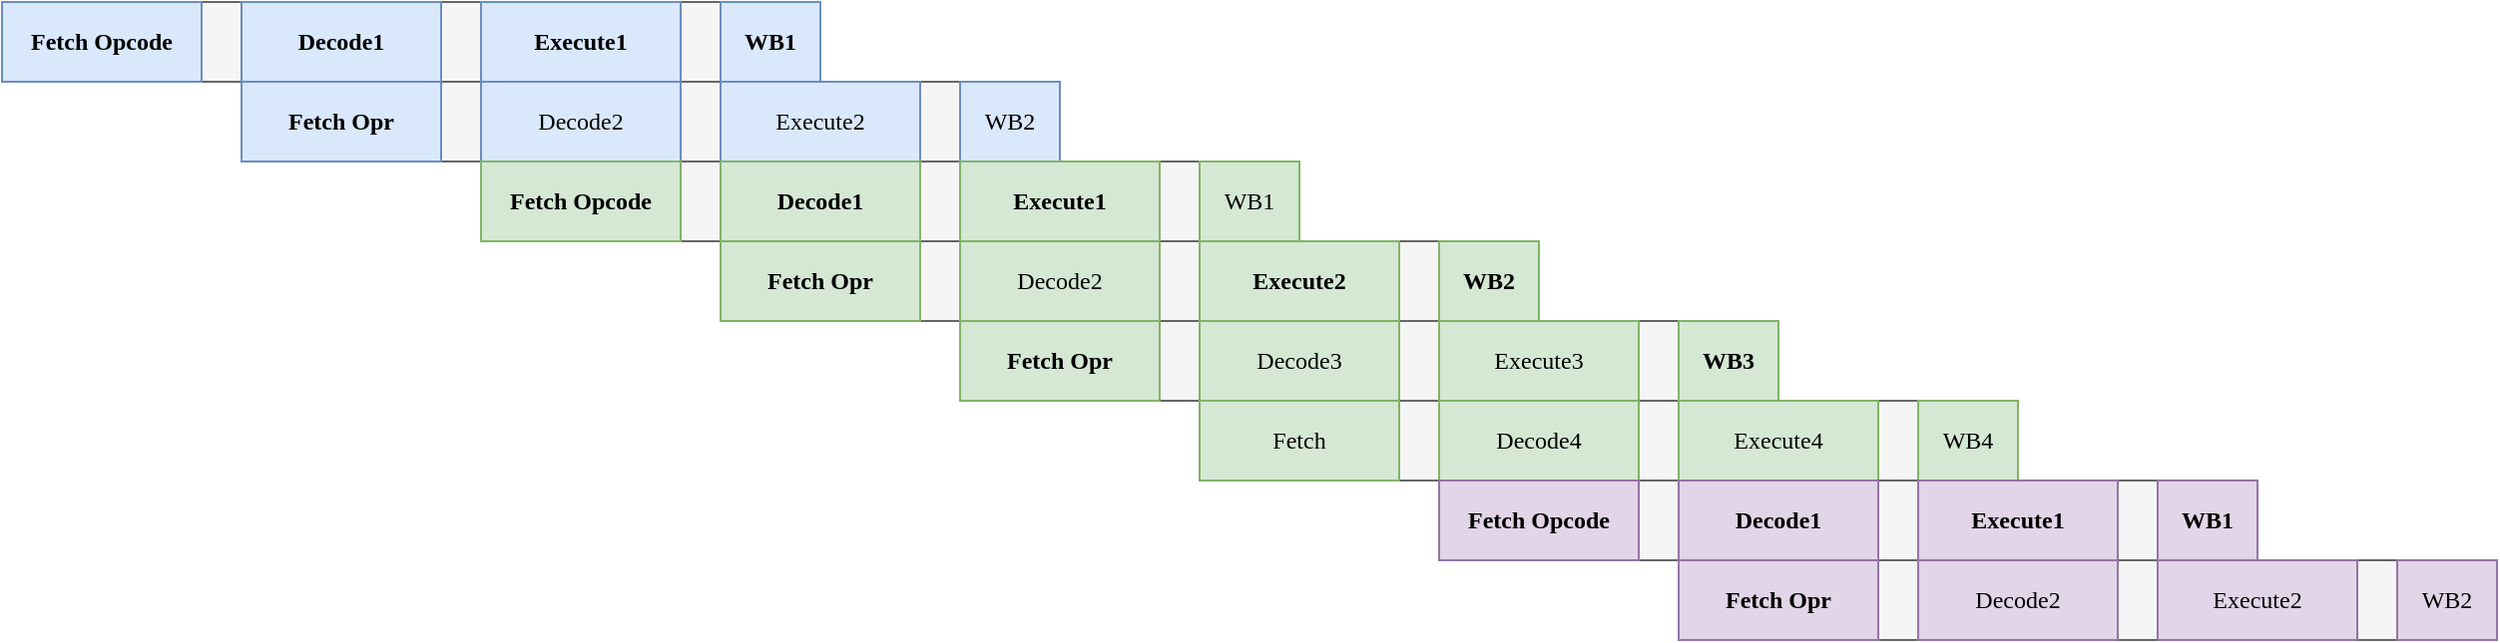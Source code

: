 <mxfile version="11.1.4" type="device"><diagram id="HdKQPK1hvChMWKoOWNPD" name="Page-1"><mxGraphModel dx="1106" dy="858" grid="1" gridSize="10" guides="1" tooltips="1" connect="1" arrows="1" fold="1" page="1" pageScale="1" pageWidth="827" pageHeight="1169" math="0" shadow="0"><root><mxCell id="0"/><mxCell id="1" parent="0"/><mxCell id="TQZcdvm97Sywr1GVN4wJ-3" value="" style="rounded=0;whiteSpace=wrap;html=1;fillColor=#f5f5f5;strokeColor=#666666;fontColor=#333333;" vertex="1" parent="1"><mxGeometry x="140" y="40" width="20" height="40" as="geometry"/></mxCell><mxCell id="TQZcdvm97Sywr1GVN4wJ-4" value="" style="rounded=0;whiteSpace=wrap;html=1;fillColor=#f5f5f5;strokeColor=#666666;fontColor=#333333;" vertex="1" parent="1"><mxGeometry x="260" y="40" width="20" height="40" as="geometry"/></mxCell><mxCell id="TQZcdvm97Sywr1GVN4wJ-6" value="" style="rounded=0;whiteSpace=wrap;html=1;fillColor=#f5f5f5;strokeColor=#666666;fontColor=#333333;" vertex="1" parent="1"><mxGeometry x="380" y="40" width="20" height="40" as="geometry"/></mxCell><mxCell id="TQZcdvm97Sywr1GVN4wJ-10" value="" style="rounded=0;whiteSpace=wrap;html=1;fillColor=#f5f5f5;strokeColor=#666666;fontColor=#333333;" vertex="1" parent="1"><mxGeometry x="260" y="80" width="20" height="40" as="geometry"/></mxCell><mxCell id="TQZcdvm97Sywr1GVN4wJ-11" value="" style="rounded=0;whiteSpace=wrap;html=1;fillColor=#f5f5f5;strokeColor=#666666;fontColor=#333333;" vertex="1" parent="1"><mxGeometry x="380" y="80" width="20" height="40" as="geometry"/></mxCell><mxCell id="TQZcdvm97Sywr1GVN4wJ-13" value="" style="rounded=0;whiteSpace=wrap;html=1;fillColor=#f5f5f5;strokeColor=#666666;fontColor=#333333;" vertex="1" parent="1"><mxGeometry x="500" y="80" width="20" height="40" as="geometry"/></mxCell><mxCell id="TQZcdvm97Sywr1GVN4wJ-17" value="" style="rounded=0;whiteSpace=wrap;html=1;fillColor=#f5f5f5;strokeColor=#666666;fontColor=#333333;" vertex="1" parent="1"><mxGeometry x="380" y="120" width="20" height="40" as="geometry"/></mxCell><mxCell id="TQZcdvm97Sywr1GVN4wJ-18" value="" style="rounded=0;whiteSpace=wrap;html=1;fillColor=#f5f5f5;strokeColor=#666666;fontColor=#333333;" vertex="1" parent="1"><mxGeometry x="500" y="120" width="20" height="40" as="geometry"/></mxCell><mxCell id="TQZcdvm97Sywr1GVN4wJ-20" value="" style="rounded=0;whiteSpace=wrap;html=1;fillColor=#f5f5f5;strokeColor=#666666;fontColor=#333333;" vertex="1" parent="1"><mxGeometry x="620" y="120" width="20" height="40" as="geometry"/></mxCell><mxCell id="TQZcdvm97Sywr1GVN4wJ-24" value="" style="rounded=0;whiteSpace=wrap;html=1;fillColor=#f5f5f5;strokeColor=#666666;fontColor=#333333;" vertex="1" parent="1"><mxGeometry x="500" y="160" width="20" height="40" as="geometry"/></mxCell><mxCell id="TQZcdvm97Sywr1GVN4wJ-25" value="" style="rounded=0;whiteSpace=wrap;html=1;fillColor=#f5f5f5;strokeColor=#666666;fontColor=#333333;" vertex="1" parent="1"><mxGeometry x="620" y="160" width="20" height="40" as="geometry"/></mxCell><mxCell id="TQZcdvm97Sywr1GVN4wJ-27" value="" style="rounded=0;whiteSpace=wrap;html=1;fillColor=#f5f5f5;strokeColor=#666666;fontColor=#333333;" vertex="1" parent="1"><mxGeometry x="740" y="160" width="20" height="40" as="geometry"/></mxCell><mxCell id="TQZcdvm97Sywr1GVN4wJ-31" value="" style="rounded=0;whiteSpace=wrap;html=1;fillColor=#f5f5f5;strokeColor=#666666;fontColor=#333333;" vertex="1" parent="1"><mxGeometry x="860" y="280" width="20" height="40" as="geometry"/></mxCell><mxCell id="TQZcdvm97Sywr1GVN4wJ-32" value="" style="rounded=0;whiteSpace=wrap;html=1;fillColor=#f5f5f5;strokeColor=#666666;fontColor=#333333;" vertex="1" parent="1"><mxGeometry x="980" y="280" width="20" height="40" as="geometry"/></mxCell><mxCell id="TQZcdvm97Sywr1GVN4wJ-34" value="" style="rounded=0;whiteSpace=wrap;html=1;fillColor=#f5f5f5;strokeColor=#666666;fontColor=#333333;" vertex="1" parent="1"><mxGeometry x="1100" y="280" width="20" height="40" as="geometry"/></mxCell><mxCell id="TQZcdvm97Sywr1GVN4wJ-38" value="" style="rounded=0;whiteSpace=wrap;html=1;fillColor=#f5f5f5;strokeColor=#666666;fontColor=#333333;" vertex="1" parent="1"><mxGeometry x="980" y="320" width="20" height="40" as="geometry"/></mxCell><mxCell id="TQZcdvm97Sywr1GVN4wJ-39" value="" style="rounded=0;whiteSpace=wrap;html=1;fillColor=#f5f5f5;strokeColor=#666666;fontColor=#333333;" vertex="1" parent="1"><mxGeometry x="1100" y="320" width="20" height="40" as="geometry"/></mxCell><mxCell id="TQZcdvm97Sywr1GVN4wJ-41" value="" style="rounded=0;whiteSpace=wrap;html=1;fillColor=#f5f5f5;strokeColor=#666666;fontColor=#333333;" vertex="1" parent="1"><mxGeometry x="1220" y="320" width="20" height="40" as="geometry"/></mxCell><mxCell id="TQZcdvm97Sywr1GVN4wJ-1" value="&lt;font face=&quot;Verdana&quot;&gt;Fetch Opcode&lt;/font&gt;" style="rounded=0;whiteSpace=wrap;html=1;fillColor=#dae8fc;strokeColor=#6c8ebf;fontStyle=1" vertex="1" parent="1"><mxGeometry x="40" y="40" width="100" height="40" as="geometry"/></mxCell><mxCell id="TQZcdvm97Sywr1GVN4wJ-2" value="&lt;font face=&quot;Verdana&quot;&gt;Decode1&lt;/font&gt;" style="rounded=0;whiteSpace=wrap;html=1;fillColor=#dae8fc;strokeColor=#6c8ebf;fontStyle=1" vertex="1" parent="1"><mxGeometry x="160" y="40" width="100" height="40" as="geometry"/></mxCell><mxCell id="TQZcdvm97Sywr1GVN4wJ-5" value="&lt;font face=&quot;Verdana&quot;&gt;Execute1&lt;/font&gt;" style="rounded=0;whiteSpace=wrap;html=1;fillColor=#dae8fc;strokeColor=#6c8ebf;fontStyle=1" vertex="1" parent="1"><mxGeometry x="280" y="40" width="100" height="40" as="geometry"/></mxCell><mxCell id="TQZcdvm97Sywr1GVN4wJ-7" value="&lt;font face=&quot;Verdana&quot;&gt;WB1&lt;/font&gt;" style="rounded=0;whiteSpace=wrap;html=1;fillColor=#dae8fc;strokeColor=#6c8ebf;fontStyle=1" vertex="1" parent="1"><mxGeometry x="400" y="40" width="50" height="40" as="geometry"/></mxCell><mxCell id="TQZcdvm97Sywr1GVN4wJ-8" value="&lt;font face=&quot;Verdana&quot;&gt;Fetch Opr&lt;/font&gt;" style="rounded=0;whiteSpace=wrap;html=1;fillColor=#dae8fc;strokeColor=#6c8ebf;fontStyle=1" vertex="1" parent="1"><mxGeometry x="160" y="80" width="100" height="40" as="geometry"/></mxCell><mxCell id="TQZcdvm97Sywr1GVN4wJ-9" value="&lt;font face=&quot;Verdana&quot; style=&quot;font-weight: normal&quot;&gt;Decode2&lt;/font&gt;" style="rounded=0;whiteSpace=wrap;html=1;fillColor=#dae8fc;strokeColor=#6c8ebf;fontStyle=1" vertex="1" parent="1"><mxGeometry x="280" y="80" width="100" height="40" as="geometry"/></mxCell><mxCell id="TQZcdvm97Sywr1GVN4wJ-12" value="&lt;font face=&quot;Verdana&quot; style=&quot;font-weight: normal&quot;&gt;Execute2&lt;/font&gt;" style="rounded=0;whiteSpace=wrap;html=1;fillColor=#dae8fc;strokeColor=#6c8ebf;fontStyle=1" vertex="1" parent="1"><mxGeometry x="400" y="80" width="100" height="40" as="geometry"/></mxCell><mxCell id="TQZcdvm97Sywr1GVN4wJ-14" value="&lt;font face=&quot;Verdana&quot; style=&quot;font-weight: normal&quot;&gt;WB2&lt;/font&gt;" style="rounded=0;whiteSpace=wrap;html=1;fillColor=#dae8fc;strokeColor=#6c8ebf;fontStyle=1" vertex="1" parent="1"><mxGeometry x="520" y="80" width="50" height="40" as="geometry"/></mxCell><mxCell id="TQZcdvm97Sywr1GVN4wJ-15" value="&lt;span style=&quot;font-family: &amp;#34;verdana&amp;#34;&quot;&gt;Fetch Opcode&lt;/span&gt;" style="rounded=0;whiteSpace=wrap;html=1;fillColor=#d5e8d4;strokeColor=#82b366;fontStyle=1" vertex="1" parent="1"><mxGeometry x="280" y="120" width="100" height="40" as="geometry"/></mxCell><mxCell id="TQZcdvm97Sywr1GVN4wJ-16" value="&lt;font face=&quot;Verdana&quot;&gt;Decode1&lt;/font&gt;" style="rounded=0;whiteSpace=wrap;html=1;fillColor=#d5e8d4;strokeColor=#82b366;fontStyle=1" vertex="1" parent="1"><mxGeometry x="400" y="120" width="100" height="40" as="geometry"/></mxCell><mxCell id="TQZcdvm97Sywr1GVN4wJ-19" value="&lt;font face=&quot;Verdana&quot;&gt;Execute1&lt;/font&gt;" style="rounded=0;whiteSpace=wrap;html=1;fillColor=#d5e8d4;strokeColor=#82b366;fontStyle=1" vertex="1" parent="1"><mxGeometry x="520" y="120" width="100" height="40" as="geometry"/></mxCell><mxCell id="TQZcdvm97Sywr1GVN4wJ-22" value="&lt;span style=&quot;font-family: &amp;#34;verdana&amp;#34;&quot;&gt;Fetch Opr&lt;/span&gt;" style="rounded=0;whiteSpace=wrap;html=1;fillColor=#d5e8d4;strokeColor=#82b366;fontStyle=1" vertex="1" parent="1"><mxGeometry x="400" y="160" width="100" height="40" as="geometry"/></mxCell><mxCell id="TQZcdvm97Sywr1GVN4wJ-23" value="&lt;font face=&quot;Verdana&quot; style=&quot;font-weight: normal&quot;&gt;Decode2&lt;/font&gt;" style="rounded=0;whiteSpace=wrap;html=1;fillColor=#d5e8d4;strokeColor=#82b366;fontStyle=1" vertex="1" parent="1"><mxGeometry x="520" y="160" width="100" height="40" as="geometry"/></mxCell><mxCell id="TQZcdvm97Sywr1GVN4wJ-26" value="&lt;font face=&quot;Verdana&quot;&gt;&lt;b&gt;Execute2&lt;/b&gt;&lt;/font&gt;" style="rounded=0;whiteSpace=wrap;html=1;fillColor=#d5e8d4;strokeColor=#82b366;fontStyle=0" vertex="1" parent="1"><mxGeometry x="640" y="160" width="100" height="40" as="geometry"/></mxCell><mxCell id="TQZcdvm97Sywr1GVN4wJ-43" value="&lt;font face=&quot;Verdana&quot; style=&quot;font-weight: normal&quot;&gt;WB1&lt;/font&gt;" style="rounded=0;whiteSpace=wrap;html=1;fillColor=#d5e8d4;strokeColor=#82b366;fontStyle=1" vertex="1" parent="1"><mxGeometry x="640" y="120" width="50" height="40" as="geometry"/></mxCell><mxCell id="TQZcdvm97Sywr1GVN4wJ-44" value="&lt;font face=&quot;Verdana&quot;&gt;&lt;b&gt;WB2&lt;/b&gt;&lt;/font&gt;" style="rounded=0;whiteSpace=wrap;html=1;fillColor=#d5e8d4;strokeColor=#82b366;fontStyle=0" vertex="1" parent="1"><mxGeometry x="760" y="160" width="50" height="40" as="geometry"/></mxCell><mxCell id="TQZcdvm97Sywr1GVN4wJ-46" value="&lt;font face=&quot;Verdana&quot;&gt;WB2&lt;/font&gt;" style="rounded=0;whiteSpace=wrap;html=1;fillColor=#e1d5e7;strokeColor=#9673a6;fontStyle=0" vertex="1" parent="1"><mxGeometry x="1240" y="320" width="50" height="40" as="geometry"/></mxCell><mxCell id="TQZcdvm97Sywr1GVN4wJ-47" value="" style="rounded=0;whiteSpace=wrap;html=1;fillColor=#f5f5f5;strokeColor=#666666;fontColor=#333333;" vertex="1" parent="1"><mxGeometry x="620" y="200" width="20" height="40" as="geometry"/></mxCell><mxCell id="TQZcdvm97Sywr1GVN4wJ-48" value="" style="rounded=0;whiteSpace=wrap;html=1;fillColor=#f5f5f5;strokeColor=#666666;fontColor=#333333;" vertex="1" parent="1"><mxGeometry x="740" y="200" width="20" height="40" as="geometry"/></mxCell><mxCell id="TQZcdvm97Sywr1GVN4wJ-49" value="" style="rounded=0;whiteSpace=wrap;html=1;fillColor=#f5f5f5;strokeColor=#666666;fontColor=#333333;" vertex="1" parent="1"><mxGeometry x="860" y="200" width="20" height="40" as="geometry"/></mxCell><mxCell id="TQZcdvm97Sywr1GVN4wJ-50" value="&lt;span style=&quot;font-family: &amp;#34;verdana&amp;#34;&quot;&gt;Fetch Opr&lt;/span&gt;" style="rounded=0;whiteSpace=wrap;html=1;fillColor=#d5e8d4;strokeColor=#82b366;fontStyle=1" vertex="1" parent="1"><mxGeometry x="520" y="200" width="100" height="40" as="geometry"/></mxCell><mxCell id="TQZcdvm97Sywr1GVN4wJ-51" value="&lt;font face=&quot;Verdana&quot; style=&quot;font-weight: normal&quot;&gt;Decode3&lt;/font&gt;" style="rounded=0;whiteSpace=wrap;html=1;fillColor=#d5e8d4;strokeColor=#82b366;fontStyle=1" vertex="1" parent="1"><mxGeometry x="640" y="200" width="100" height="40" as="geometry"/></mxCell><mxCell id="TQZcdvm97Sywr1GVN4wJ-52" value="&lt;font face=&quot;Verdana&quot;&gt;Execute3&lt;/font&gt;" style="rounded=0;whiteSpace=wrap;html=1;fillColor=#d5e8d4;strokeColor=#82b366;fontStyle=0" vertex="1" parent="1"><mxGeometry x="760" y="200" width="100" height="40" as="geometry"/></mxCell><mxCell id="TQZcdvm97Sywr1GVN4wJ-53" value="&lt;font face=&quot;Verdana&quot;&gt;&lt;b&gt;WB3&lt;/b&gt;&lt;/font&gt;" style="rounded=0;whiteSpace=wrap;html=1;fillColor=#d5e8d4;strokeColor=#82b366;fontStyle=0" vertex="1" parent="1"><mxGeometry x="880" y="200" width="50" height="40" as="geometry"/></mxCell><mxCell id="TQZcdvm97Sywr1GVN4wJ-54" value="" style="rounded=0;whiteSpace=wrap;html=1;fillColor=#f5f5f5;strokeColor=#666666;fontColor=#333333;" vertex="1" parent="1"><mxGeometry x="740" y="240" width="20" height="40" as="geometry"/></mxCell><mxCell id="TQZcdvm97Sywr1GVN4wJ-55" value="" style="rounded=0;whiteSpace=wrap;html=1;fillColor=#f5f5f5;strokeColor=#666666;fontColor=#333333;" vertex="1" parent="1"><mxGeometry x="860" y="240" width="20" height="40" as="geometry"/></mxCell><mxCell id="TQZcdvm97Sywr1GVN4wJ-56" value="" style="rounded=0;whiteSpace=wrap;html=1;fillColor=#f5f5f5;strokeColor=#666666;fontColor=#333333;" vertex="1" parent="1"><mxGeometry x="980" y="240" width="20" height="40" as="geometry"/></mxCell><mxCell id="TQZcdvm97Sywr1GVN4wJ-57" value="&lt;font face=&quot;Verdana&quot; style=&quot;font-weight: normal&quot;&gt;Fetch&lt;/font&gt;" style="rounded=0;whiteSpace=wrap;html=1;fillColor=#d5e8d4;strokeColor=#82b366;fontStyle=1" vertex="1" parent="1"><mxGeometry x="640" y="240" width="100" height="40" as="geometry"/></mxCell><mxCell id="TQZcdvm97Sywr1GVN4wJ-58" value="&lt;font face=&quot;Verdana&quot; style=&quot;font-weight: normal&quot;&gt;Decode4&lt;/font&gt;" style="rounded=0;whiteSpace=wrap;html=1;fillColor=#d5e8d4;strokeColor=#82b366;fontStyle=1" vertex="1" parent="1"><mxGeometry x="760" y="240" width="100" height="40" as="geometry"/></mxCell><mxCell id="TQZcdvm97Sywr1GVN4wJ-59" value="&lt;font face=&quot;Verdana&quot;&gt;Execute4&lt;/font&gt;" style="rounded=0;whiteSpace=wrap;html=1;fillColor=#d5e8d4;strokeColor=#82b366;fontStyle=0" vertex="1" parent="1"><mxGeometry x="880" y="240" width="100" height="40" as="geometry"/></mxCell><mxCell id="TQZcdvm97Sywr1GVN4wJ-60" value="&lt;font face=&quot;Verdana&quot;&gt;WB4&lt;/font&gt;" style="rounded=0;whiteSpace=wrap;html=1;fillColor=#d5e8d4;strokeColor=#82b366;fontStyle=0" vertex="1" parent="1"><mxGeometry x="1000" y="240" width="50" height="40" as="geometry"/></mxCell><mxCell id="TQZcdvm97Sywr1GVN4wJ-29" value="&lt;span style=&quot;font-family: &amp;#34;verdana&amp;#34;&quot;&gt;Fetch Opcode&lt;/span&gt;" style="rounded=0;whiteSpace=wrap;html=1;fillColor=#e1d5e7;strokeColor=#9673a6;fontStyle=1" vertex="1" parent="1"><mxGeometry x="760" y="280" width="100" height="40" as="geometry"/></mxCell><mxCell id="TQZcdvm97Sywr1GVN4wJ-30" value="&lt;font face=&quot;Verdana&quot;&gt;Decode1&lt;/font&gt;" style="rounded=0;whiteSpace=wrap;html=1;fillColor=#e1d5e7;strokeColor=#9673a6;fontStyle=1" vertex="1" parent="1"><mxGeometry x="880" y="280" width="100" height="40" as="geometry"/></mxCell><mxCell id="TQZcdvm97Sywr1GVN4wJ-33" value="&lt;font face=&quot;Verdana&quot;&gt;Execute1&lt;/font&gt;" style="rounded=0;whiteSpace=wrap;html=1;fillColor=#e1d5e7;strokeColor=#9673a6;fontStyle=1" vertex="1" parent="1"><mxGeometry x="1000" y="280" width="100" height="40" as="geometry"/></mxCell><mxCell id="TQZcdvm97Sywr1GVN4wJ-36" value="&lt;font face=&quot;Verdana&quot;&gt;Fetch Opr&lt;/font&gt;" style="rounded=0;whiteSpace=wrap;html=1;fillColor=#e1d5e7;strokeColor=#9673a6;fontStyle=1" vertex="1" parent="1"><mxGeometry x="880" y="320" width="100" height="40" as="geometry"/></mxCell><mxCell id="TQZcdvm97Sywr1GVN4wJ-37" value="&lt;font face=&quot;Verdana&quot; style=&quot;font-weight: normal&quot;&gt;Decode2&lt;/font&gt;" style="rounded=0;whiteSpace=wrap;html=1;fillColor=#e1d5e7;strokeColor=#9673a6;fontStyle=1" vertex="1" parent="1"><mxGeometry x="1000" y="320" width="100" height="40" as="geometry"/></mxCell><mxCell id="TQZcdvm97Sywr1GVN4wJ-40" value="&lt;font face=&quot;Verdana&quot;&gt;Execute2&lt;/font&gt;" style="rounded=0;whiteSpace=wrap;html=1;fillColor=#e1d5e7;strokeColor=#9673a6;fontStyle=0" vertex="1" parent="1"><mxGeometry x="1120" y="320" width="100" height="40" as="geometry"/></mxCell><mxCell id="TQZcdvm97Sywr1GVN4wJ-45" value="&lt;font face=&quot;Verdana&quot;&gt;WB1&lt;/font&gt;" style="rounded=0;whiteSpace=wrap;html=1;fillColor=#e1d5e7;strokeColor=#9673a6;fontStyle=1" vertex="1" parent="1"><mxGeometry x="1120" y="280" width="50" height="40" as="geometry"/></mxCell></root></mxGraphModel></diagram></mxfile>